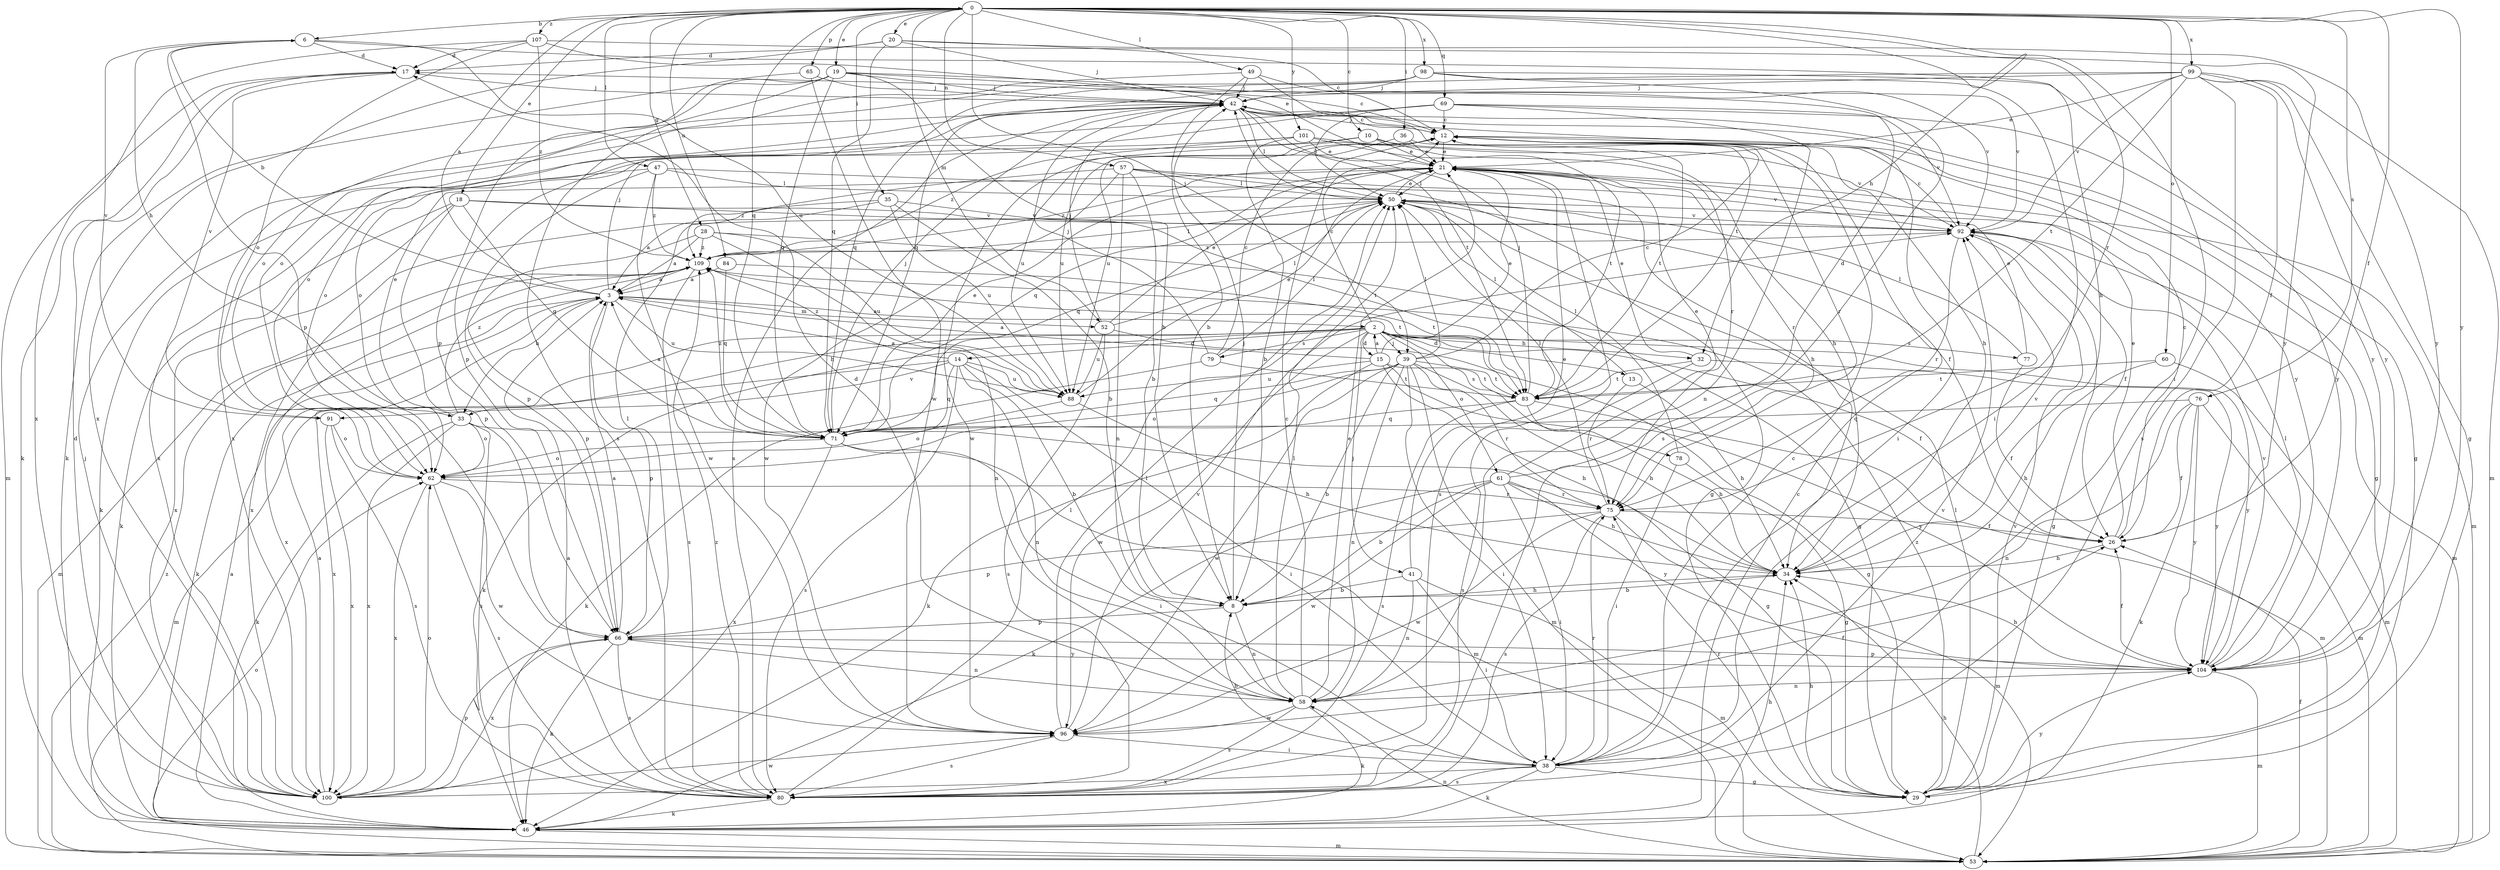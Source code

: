 strict digraph  {
0;
2;
3;
6;
8;
10;
12;
13;
14;
15;
17;
18;
19;
20;
21;
26;
28;
29;
32;
33;
34;
35;
36;
38;
39;
41;
42;
46;
47;
49;
50;
52;
53;
57;
58;
60;
61;
62;
65;
66;
69;
71;
75;
76;
77;
78;
79;
80;
83;
84;
88;
91;
92;
96;
98;
99;
100;
101;
104;
107;
109;
0 -> 6  [label=b];
0 -> 10  [label=c];
0 -> 18  [label=e];
0 -> 19  [label=e];
0 -> 20  [label=e];
0 -> 26  [label=f];
0 -> 28  [label=g];
0 -> 32  [label=h];
0 -> 35  [label=i];
0 -> 36  [label=i];
0 -> 38  [label=i];
0 -> 39  [label=j];
0 -> 47  [label=l];
0 -> 49  [label=l];
0 -> 52  [label=m];
0 -> 57  [label=n];
0 -> 60  [label=o];
0 -> 65  [label=p];
0 -> 69  [label=q];
0 -> 71  [label=q];
0 -> 75  [label=r];
0 -> 76  [label=s];
0 -> 84  [label=u];
0 -> 98  [label=x];
0 -> 99  [label=x];
0 -> 101  [label=y];
0 -> 104  [label=y];
0 -> 107  [label=z];
2 -> 12  [label=c];
2 -> 13  [label=d];
2 -> 14  [label=d];
2 -> 15  [label=d];
2 -> 26  [label=f];
2 -> 32  [label=h];
2 -> 33  [label=h];
2 -> 39  [label=j];
2 -> 41  [label=j];
2 -> 46  [label=k];
2 -> 61  [label=o];
2 -> 77  [label=s];
2 -> 78  [label=s];
2 -> 79  [label=s];
2 -> 96  [label=w];
2 -> 100  [label=x];
2 -> 104  [label=y];
3 -> 0  [label=a];
3 -> 2  [label=a];
3 -> 6  [label=b];
3 -> 33  [label=h];
3 -> 42  [label=j];
3 -> 46  [label=k];
3 -> 52  [label=m];
3 -> 66  [label=p];
3 -> 88  [label=u];
6 -> 17  [label=d];
6 -> 33  [label=h];
6 -> 34  [label=h];
6 -> 66  [label=p];
6 -> 88  [label=u];
6 -> 91  [label=v];
8 -> 34  [label=h];
8 -> 42  [label=j];
8 -> 58  [label=n];
8 -> 66  [label=p];
10 -> 21  [label=e];
10 -> 34  [label=h];
10 -> 62  [label=o];
10 -> 75  [label=r];
10 -> 88  [label=u];
12 -> 21  [label=e];
12 -> 29  [label=g];
12 -> 34  [label=h];
12 -> 42  [label=j];
12 -> 75  [label=r];
12 -> 88  [label=u];
12 -> 96  [label=w];
13 -> 34  [label=h];
13 -> 50  [label=l];
13 -> 75  [label=r];
14 -> 8  [label=b];
14 -> 38  [label=i];
14 -> 53  [label=m];
14 -> 58  [label=n];
14 -> 71  [label=q];
14 -> 80  [label=s];
14 -> 88  [label=u];
14 -> 91  [label=v];
14 -> 109  [label=z];
15 -> 2  [label=a];
15 -> 3  [label=a];
15 -> 21  [label=e];
15 -> 34  [label=h];
15 -> 46  [label=k];
15 -> 83  [label=t];
15 -> 88  [label=u];
15 -> 104  [label=y];
17 -> 42  [label=j];
17 -> 46  [label=k];
17 -> 53  [label=m];
17 -> 91  [label=v];
18 -> 46  [label=k];
18 -> 66  [label=p];
18 -> 71  [label=q];
18 -> 83  [label=t];
18 -> 92  [label=v];
18 -> 100  [label=x];
19 -> 8  [label=b];
19 -> 12  [label=c];
19 -> 42  [label=j];
19 -> 46  [label=k];
19 -> 62  [label=o];
19 -> 71  [label=q];
19 -> 80  [label=s];
19 -> 92  [label=v];
20 -> 12  [label=c];
20 -> 17  [label=d];
20 -> 42  [label=j];
20 -> 71  [label=q];
20 -> 100  [label=x];
20 -> 104  [label=y];
21 -> 50  [label=l];
21 -> 53  [label=m];
21 -> 71  [label=q];
21 -> 75  [label=r];
21 -> 80  [label=s];
21 -> 109  [label=z];
26 -> 12  [label=c];
26 -> 21  [label=e];
26 -> 34  [label=h];
28 -> 3  [label=a];
28 -> 29  [label=g];
28 -> 58  [label=n];
28 -> 66  [label=p];
28 -> 88  [label=u];
28 -> 109  [label=z];
29 -> 34  [label=h];
29 -> 50  [label=l];
29 -> 75  [label=r];
29 -> 92  [label=v];
29 -> 104  [label=y];
29 -> 109  [label=z];
32 -> 21  [label=e];
32 -> 80  [label=s];
32 -> 83  [label=t];
32 -> 104  [label=y];
33 -> 21  [label=e];
33 -> 29  [label=g];
33 -> 46  [label=k];
33 -> 62  [label=o];
33 -> 80  [label=s];
33 -> 100  [label=x];
33 -> 109  [label=z];
34 -> 8  [label=b];
34 -> 92  [label=v];
35 -> 3  [label=a];
35 -> 8  [label=b];
35 -> 88  [label=u];
35 -> 92  [label=v];
35 -> 100  [label=x];
36 -> 21  [label=e];
36 -> 83  [label=t];
36 -> 88  [label=u];
38 -> 8  [label=b];
38 -> 12  [label=c];
38 -> 29  [label=g];
38 -> 46  [label=k];
38 -> 75  [label=r];
38 -> 80  [label=s];
38 -> 92  [label=v];
38 -> 100  [label=x];
39 -> 8  [label=b];
39 -> 12  [label=c];
39 -> 34  [label=h];
39 -> 38  [label=i];
39 -> 50  [label=l];
39 -> 53  [label=m];
39 -> 58  [label=n];
39 -> 62  [label=o];
39 -> 71  [label=q];
39 -> 75  [label=r];
39 -> 83  [label=t];
39 -> 96  [label=w];
41 -> 8  [label=b];
41 -> 21  [label=e];
41 -> 38  [label=i];
41 -> 53  [label=m];
41 -> 58  [label=n];
42 -> 12  [label=c];
42 -> 29  [label=g];
42 -> 38  [label=i];
42 -> 50  [label=l];
42 -> 62  [label=o];
42 -> 80  [label=s];
42 -> 83  [label=t];
42 -> 104  [label=y];
46 -> 3  [label=a];
46 -> 12  [label=c];
46 -> 34  [label=h];
46 -> 53  [label=m];
47 -> 29  [label=g];
47 -> 46  [label=k];
47 -> 50  [label=l];
47 -> 66  [label=p];
47 -> 96  [label=w];
47 -> 109  [label=z];
49 -> 8  [label=b];
49 -> 42  [label=j];
49 -> 62  [label=o];
49 -> 83  [label=t];
49 -> 92  [label=v];
50 -> 21  [label=e];
50 -> 26  [label=f];
50 -> 42  [label=j];
50 -> 71  [label=q];
50 -> 92  [label=v];
52 -> 21  [label=e];
52 -> 29  [label=g];
52 -> 42  [label=j];
52 -> 50  [label=l];
52 -> 80  [label=s];
52 -> 88  [label=u];
53 -> 26  [label=f];
53 -> 34  [label=h];
53 -> 58  [label=n];
53 -> 62  [label=o];
53 -> 109  [label=z];
57 -> 8  [label=b];
57 -> 34  [label=h];
57 -> 50  [label=l];
57 -> 58  [label=n];
57 -> 92  [label=v];
57 -> 96  [label=w];
57 -> 109  [label=z];
58 -> 12  [label=c];
58 -> 17  [label=d];
58 -> 21  [label=e];
58 -> 46  [label=k];
58 -> 50  [label=l];
58 -> 80  [label=s];
58 -> 96  [label=w];
60 -> 34  [label=h];
60 -> 53  [label=m];
60 -> 83  [label=t];
61 -> 8  [label=b];
61 -> 17  [label=d];
61 -> 21  [label=e];
61 -> 34  [label=h];
61 -> 38  [label=i];
61 -> 46  [label=k];
61 -> 75  [label=r];
61 -> 96  [label=w];
61 -> 104  [label=y];
62 -> 75  [label=r];
62 -> 80  [label=s];
62 -> 96  [label=w];
62 -> 100  [label=x];
65 -> 42  [label=j];
65 -> 66  [label=p];
65 -> 96  [label=w];
66 -> 3  [label=a];
66 -> 46  [label=k];
66 -> 50  [label=l];
66 -> 58  [label=n];
66 -> 80  [label=s];
66 -> 100  [label=x];
66 -> 104  [label=y];
69 -> 12  [label=c];
69 -> 50  [label=l];
69 -> 58  [label=n];
69 -> 66  [label=p];
69 -> 92  [label=v];
69 -> 100  [label=x];
69 -> 104  [label=y];
71 -> 3  [label=a];
71 -> 21  [label=e];
71 -> 38  [label=i];
71 -> 42  [label=j];
71 -> 53  [label=m];
71 -> 62  [label=o];
71 -> 100  [label=x];
71 -> 109  [label=z];
75 -> 26  [label=f];
75 -> 50  [label=l];
75 -> 53  [label=m];
75 -> 66  [label=p];
75 -> 80  [label=s];
75 -> 96  [label=w];
76 -> 26  [label=f];
76 -> 46  [label=k];
76 -> 53  [label=m];
76 -> 58  [label=n];
76 -> 71  [label=q];
76 -> 104  [label=y];
77 -> 21  [label=e];
77 -> 26  [label=f];
77 -> 50  [label=l];
78 -> 29  [label=g];
78 -> 38  [label=i];
78 -> 50  [label=l];
79 -> 12  [label=c];
79 -> 42  [label=j];
79 -> 46  [label=k];
79 -> 50  [label=l];
79 -> 83  [label=t];
80 -> 3  [label=a];
80 -> 46  [label=k];
80 -> 50  [label=l];
80 -> 109  [label=z];
83 -> 34  [label=h];
83 -> 42  [label=j];
83 -> 53  [label=m];
83 -> 71  [label=q];
83 -> 80  [label=s];
84 -> 3  [label=a];
84 -> 71  [label=q];
84 -> 83  [label=t];
88 -> 3  [label=a];
88 -> 21  [label=e];
88 -> 34  [label=h];
88 -> 62  [label=o];
91 -> 62  [label=o];
91 -> 80  [label=s];
91 -> 100  [label=x];
92 -> 12  [label=c];
92 -> 26  [label=f];
92 -> 29  [label=g];
92 -> 53  [label=m];
92 -> 75  [label=r];
92 -> 109  [label=z];
96 -> 26  [label=f];
96 -> 38  [label=i];
96 -> 50  [label=l];
96 -> 80  [label=s];
96 -> 92  [label=v];
98 -> 38  [label=i];
98 -> 42  [label=j];
98 -> 71  [label=q];
98 -> 80  [label=s];
98 -> 100  [label=x];
98 -> 104  [label=y];
99 -> 21  [label=e];
99 -> 26  [label=f];
99 -> 29  [label=g];
99 -> 42  [label=j];
99 -> 53  [label=m];
99 -> 71  [label=q];
99 -> 80  [label=s];
99 -> 83  [label=t];
99 -> 92  [label=v];
99 -> 104  [label=y];
100 -> 3  [label=a];
100 -> 17  [label=d];
100 -> 42  [label=j];
100 -> 62  [label=o];
100 -> 66  [label=p];
100 -> 96  [label=w];
101 -> 8  [label=b];
101 -> 21  [label=e];
101 -> 62  [label=o];
101 -> 83  [label=t];
101 -> 92  [label=v];
101 -> 109  [label=z];
104 -> 26  [label=f];
104 -> 34  [label=h];
104 -> 50  [label=l];
104 -> 53  [label=m];
104 -> 58  [label=n];
104 -> 66  [label=p];
104 -> 92  [label=v];
107 -> 17  [label=d];
107 -> 21  [label=e];
107 -> 62  [label=o];
107 -> 100  [label=x];
107 -> 104  [label=y];
107 -> 109  [label=z];
109 -> 3  [label=a];
109 -> 50  [label=l];
109 -> 53  [label=m];
109 -> 80  [label=s];
109 -> 83  [label=t];
109 -> 100  [label=x];
}
